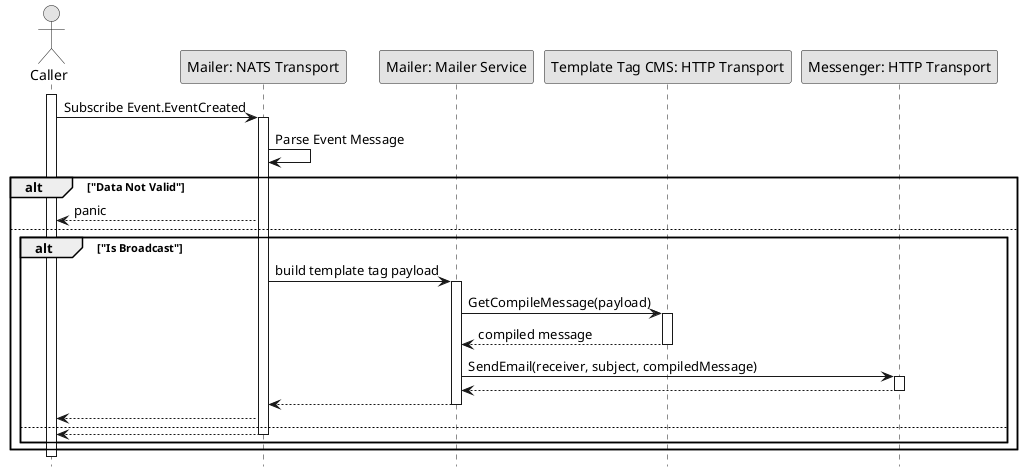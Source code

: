 @startuml MAILER_SubscribeEventCreated

skinparam Monochrome true
skinparam Shadowing false
hide footbox

actor "Caller" as Caller
participant "Mailer: NATS Transport" as MailerNATSTransport
participant "Mailer: Mailer Service" as MailerService
participant "Template Tag CMS: HTTP Transport" as TTCMSHTTPTransport
participant "Messenger: HTTP Transport" as MessengerHTTPTransport

activate Caller

Caller->MailerNATSTransport: Subscribe Event.EventCreated
activate MailerNATSTransport
MailerNATSTransport->MailerNATSTransport: Parse Event Message

alt "Data Not Valid"
    MailerNATSTransport-->Caller: panic
else
    alt "Is Broadcast"
        MailerNATSTransport->MailerService: build template tag payload
        activate MailerService
        MailerService->TTCMSHTTPTransport: GetCompileMessage(payload)
        activate TTCMSHTTPTransport
        TTCMSHTTPTransport-->MailerService: compiled message
        deactivate TTCMSHTTPTransport
        MailerService->MessengerHTTPTransport: SendEmail(receiver, subject, compiledMessage)
        activate MessengerHTTPTransport
        MessengerHTTPTransport-->MailerService
        deactivate MessengerHTTPTransport
        MailerService-->MailerNATSTransport
        deactivate MailerService
        MailerNATSTransport-->Caller
    else
        MailerNATSTransport-->Caller
        deactivate MailerNATSTransport
    end
end

deactivate Caller

@enduml